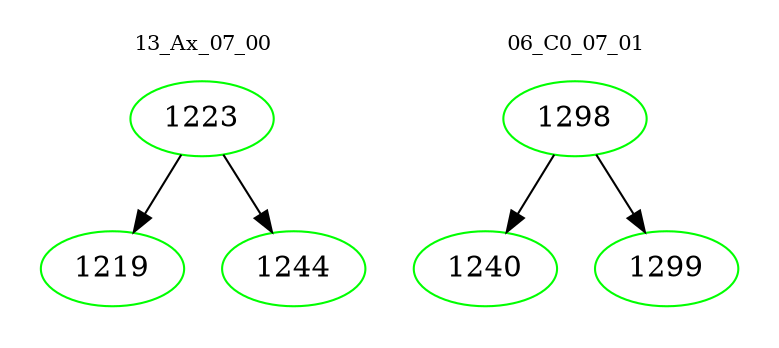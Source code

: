 digraph{
subgraph cluster_0 {
color = white
label = "13_Ax_07_00";
fontsize=10;
T0_1223 [label="1223", color="green"]
T0_1223 -> T0_1219 [color="black"]
T0_1219 [label="1219", color="green"]
T0_1223 -> T0_1244 [color="black"]
T0_1244 [label="1244", color="green"]
}
subgraph cluster_1 {
color = white
label = "06_C0_07_01";
fontsize=10;
T1_1298 [label="1298", color="green"]
T1_1298 -> T1_1240 [color="black"]
T1_1240 [label="1240", color="green"]
T1_1298 -> T1_1299 [color="black"]
T1_1299 [label="1299", color="green"]
}
}
